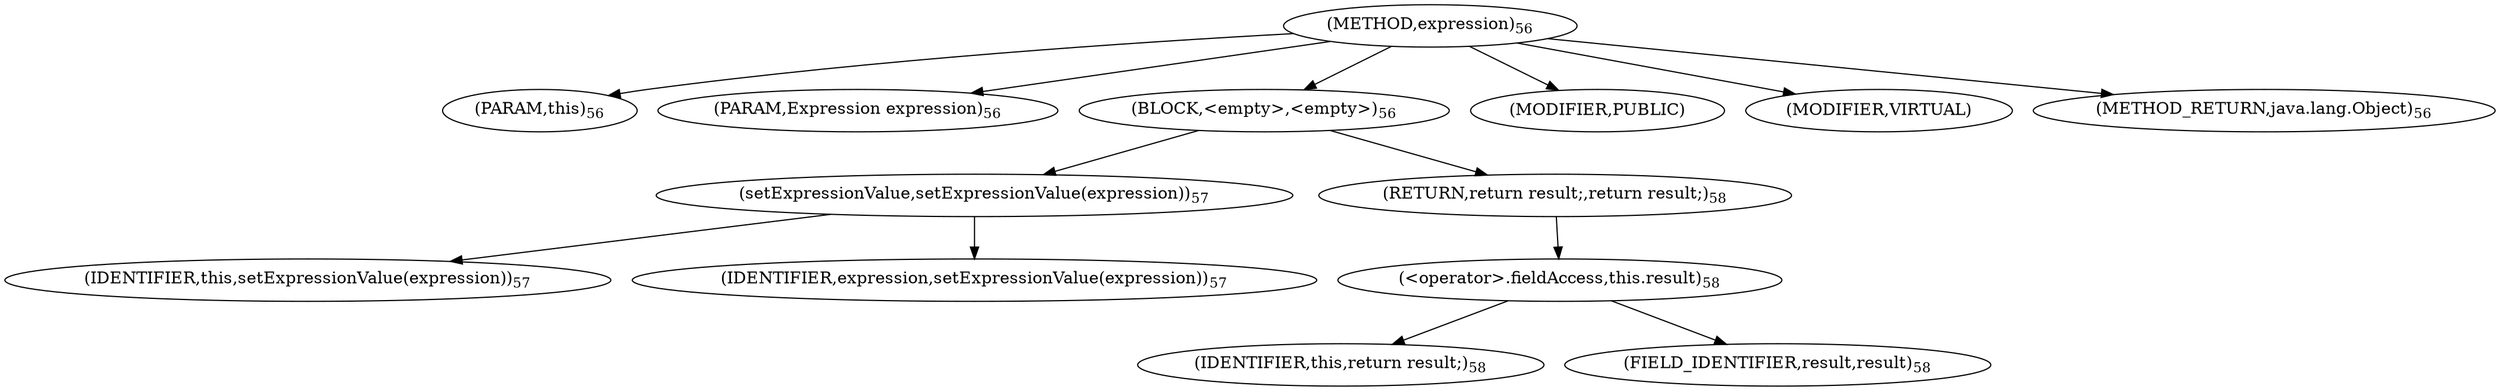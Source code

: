 digraph "expression" {  
"180" [label = <(METHOD,expression)<SUB>56</SUB>> ]
"8" [label = <(PARAM,this)<SUB>56</SUB>> ]
"181" [label = <(PARAM,Expression expression)<SUB>56</SUB>> ]
"182" [label = <(BLOCK,&lt;empty&gt;,&lt;empty&gt;)<SUB>56</SUB>> ]
"183" [label = <(setExpressionValue,setExpressionValue(expression))<SUB>57</SUB>> ]
"7" [label = <(IDENTIFIER,this,setExpressionValue(expression))<SUB>57</SUB>> ]
"184" [label = <(IDENTIFIER,expression,setExpressionValue(expression))<SUB>57</SUB>> ]
"185" [label = <(RETURN,return result;,return result;)<SUB>58</SUB>> ]
"186" [label = <(&lt;operator&gt;.fieldAccess,this.result)<SUB>58</SUB>> ]
"187" [label = <(IDENTIFIER,this,return result;)<SUB>58</SUB>> ]
"188" [label = <(FIELD_IDENTIFIER,result,result)<SUB>58</SUB>> ]
"189" [label = <(MODIFIER,PUBLIC)> ]
"190" [label = <(MODIFIER,VIRTUAL)> ]
"191" [label = <(METHOD_RETURN,java.lang.Object)<SUB>56</SUB>> ]
  "180" -> "8" 
  "180" -> "181" 
  "180" -> "182" 
  "180" -> "189" 
  "180" -> "190" 
  "180" -> "191" 
  "182" -> "183" 
  "182" -> "185" 
  "183" -> "7" 
  "183" -> "184" 
  "185" -> "186" 
  "186" -> "187" 
  "186" -> "188" 
}
